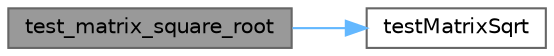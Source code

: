 digraph "test_matrix_square_root"
{
 // LATEX_PDF_SIZE
  bgcolor="transparent";
  edge [fontname=Helvetica,fontsize=10,labelfontname=Helvetica,labelfontsize=10];
  node [fontname=Helvetica,fontsize=10,shape=box,height=0.2,width=0.4];
  rankdir="LR";
  Node1 [id="Node000001",label="test_matrix_square_root",height=0.2,width=0.4,color="gray40", fillcolor="grey60", style="filled", fontcolor="black",tooltip=" "];
  Node1 -> Node2 [id="edge1_Node000001_Node000002",color="steelblue1",style="solid",tooltip=" "];
  Node2 [id="Node000002",label="testMatrixSqrt",height=0.2,width=0.4,color="grey40", fillcolor="white", style="filled",URL="$matrix__square__root_8cpp.html#a1266cb750cbaaf0ae7b1f6078ccdb6f7",tooltip=" "];
}
